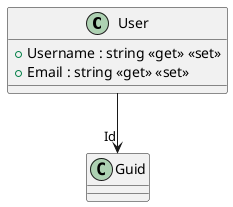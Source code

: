@startuml
class User {
    + Username : string <<get>> <<set>>
    + Email : string <<get>> <<set>>
}
User --> "Id" Guid
@enduml
